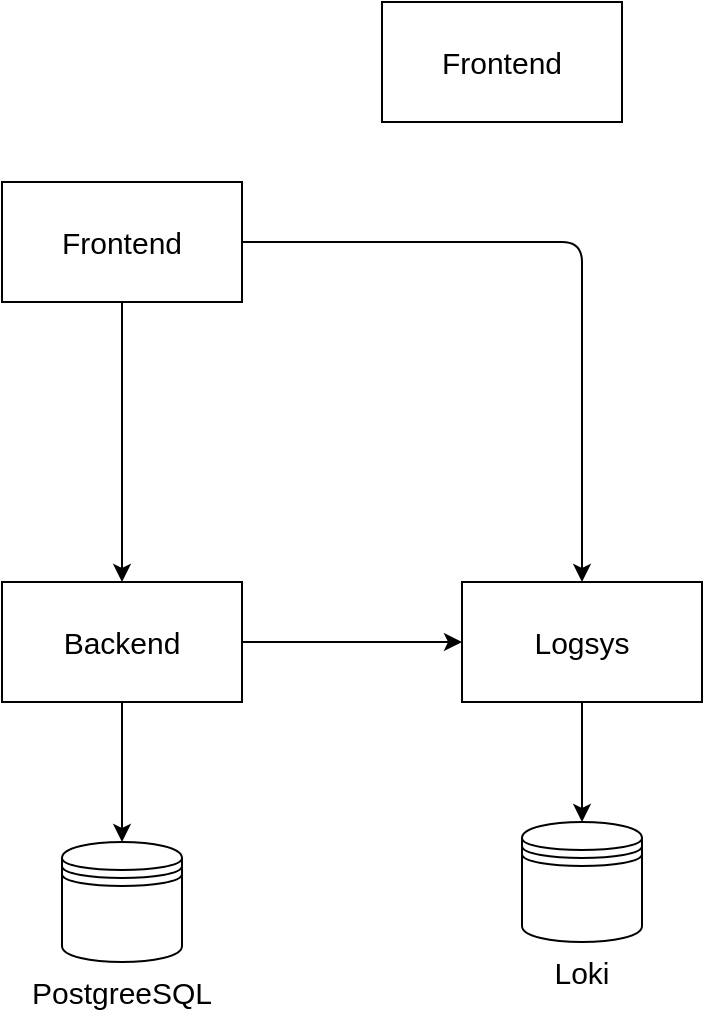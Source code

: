 <mxfile>
    <diagram id="DocHub_1744530701557" name="Page-1">
        <mxGraphModel dx="741" dy="712" grid="1" gridSize="10" guides="1" tooltips="1" connect="1" arrows="1" fold="1" page="1" pageScale="1" pageWidth="850" pageHeight="1100" math="0" shadow="0">
            <root>
                <mxCell id="0"/>
                <mxCell id="1" parent="0"/>
                <mxCell id="4" style="edgeStyle=orthogonalEdgeStyle;html=1;exitX=0.5;exitY=1;exitDx=0;exitDy=0;fontSize=15;" parent="1" source="2" target="3" edge="1">
                    <mxGeometry relative="1" as="geometry"/>
                </mxCell>
                <mxCell id="7" style="edgeStyle=orthogonalEdgeStyle;html=1;exitX=1;exitY=0.5;exitDx=0;exitDy=0;fontSize=15;" parent="1" source="2" target="5" edge="1">
                    <mxGeometry relative="1" as="geometry"/>
                </mxCell>
                <mxCell id="2" value="Frontend" style="rounded=0;whiteSpace=wrap;html=1;fontSize=15;" parent="1" vertex="1">
                    <mxGeometry x="160" y="150" width="120" height="60" as="geometry"/>
                </mxCell>
                <mxCell id="6" style="edgeStyle=orthogonalEdgeStyle;html=1;exitX=1;exitY=0.5;exitDx=0;exitDy=0;entryX=0;entryY=0.5;entryDx=0;entryDy=0;fontSize=15;" parent="1" source="3" target="5" edge="1">
                    <mxGeometry relative="1" as="geometry"/>
                </mxCell>
                <mxCell id="9" style="edgeStyle=orthogonalEdgeStyle;html=1;exitX=0.5;exitY=1;exitDx=0;exitDy=0;fontSize=15;" parent="1" source="3" target="8" edge="1">
                    <mxGeometry relative="1" as="geometry"/>
                </mxCell>
                <mxCell id="3" value="Backend" style="rounded=0;whiteSpace=wrap;html=1;fontSize=15;" parent="1" vertex="1">
                    <mxGeometry x="160" y="350" width="120" height="60" as="geometry"/>
                </mxCell>
                <mxCell id="11" style="edgeStyle=orthogonalEdgeStyle;html=1;exitX=0.5;exitY=1;exitDx=0;exitDy=0;entryX=0.5;entryY=0;entryDx=0;entryDy=0;fontSize=15;" parent="1" source="5" target="10" edge="1">
                    <mxGeometry relative="1" as="geometry"/>
                </mxCell>
                <mxCell id="5" value="Logsys" style="rounded=0;whiteSpace=wrap;html=1;fontSize=15;" parent="1" vertex="1">
                    <mxGeometry x="390" y="350" width="120" height="60" as="geometry"/>
                </mxCell>
                <mxCell id="8" value="PostgreeSQL" style="shape=datastore;whiteSpace=wrap;html=1;fontSize=15;labelPosition=center;verticalLabelPosition=bottom;align=center;verticalAlign=top;" parent="1" vertex="1">
                    <mxGeometry x="190" y="480" width="60" height="60" as="geometry"/>
                </mxCell>
                <mxCell id="10" value="Loki" style="shape=datastore;whiteSpace=wrap;html=1;fontSize=15;labelPosition=center;verticalLabelPosition=bottom;align=center;verticalAlign=top;" parent="1" vertex="1">
                    <mxGeometry x="420" y="470" width="60" height="60" as="geometry"/>
                </mxCell>
                <mxCell id="12" value="Frontend" style="rounded=0;whiteSpace=wrap;html=1;fontSize=15;" vertex="1" parent="1">
                    <mxGeometry x="350" y="60" width="120" height="60" as="geometry"/>
                </mxCell>
            </root>
        </mxGraphModel>
    </diagram>
</mxfile>